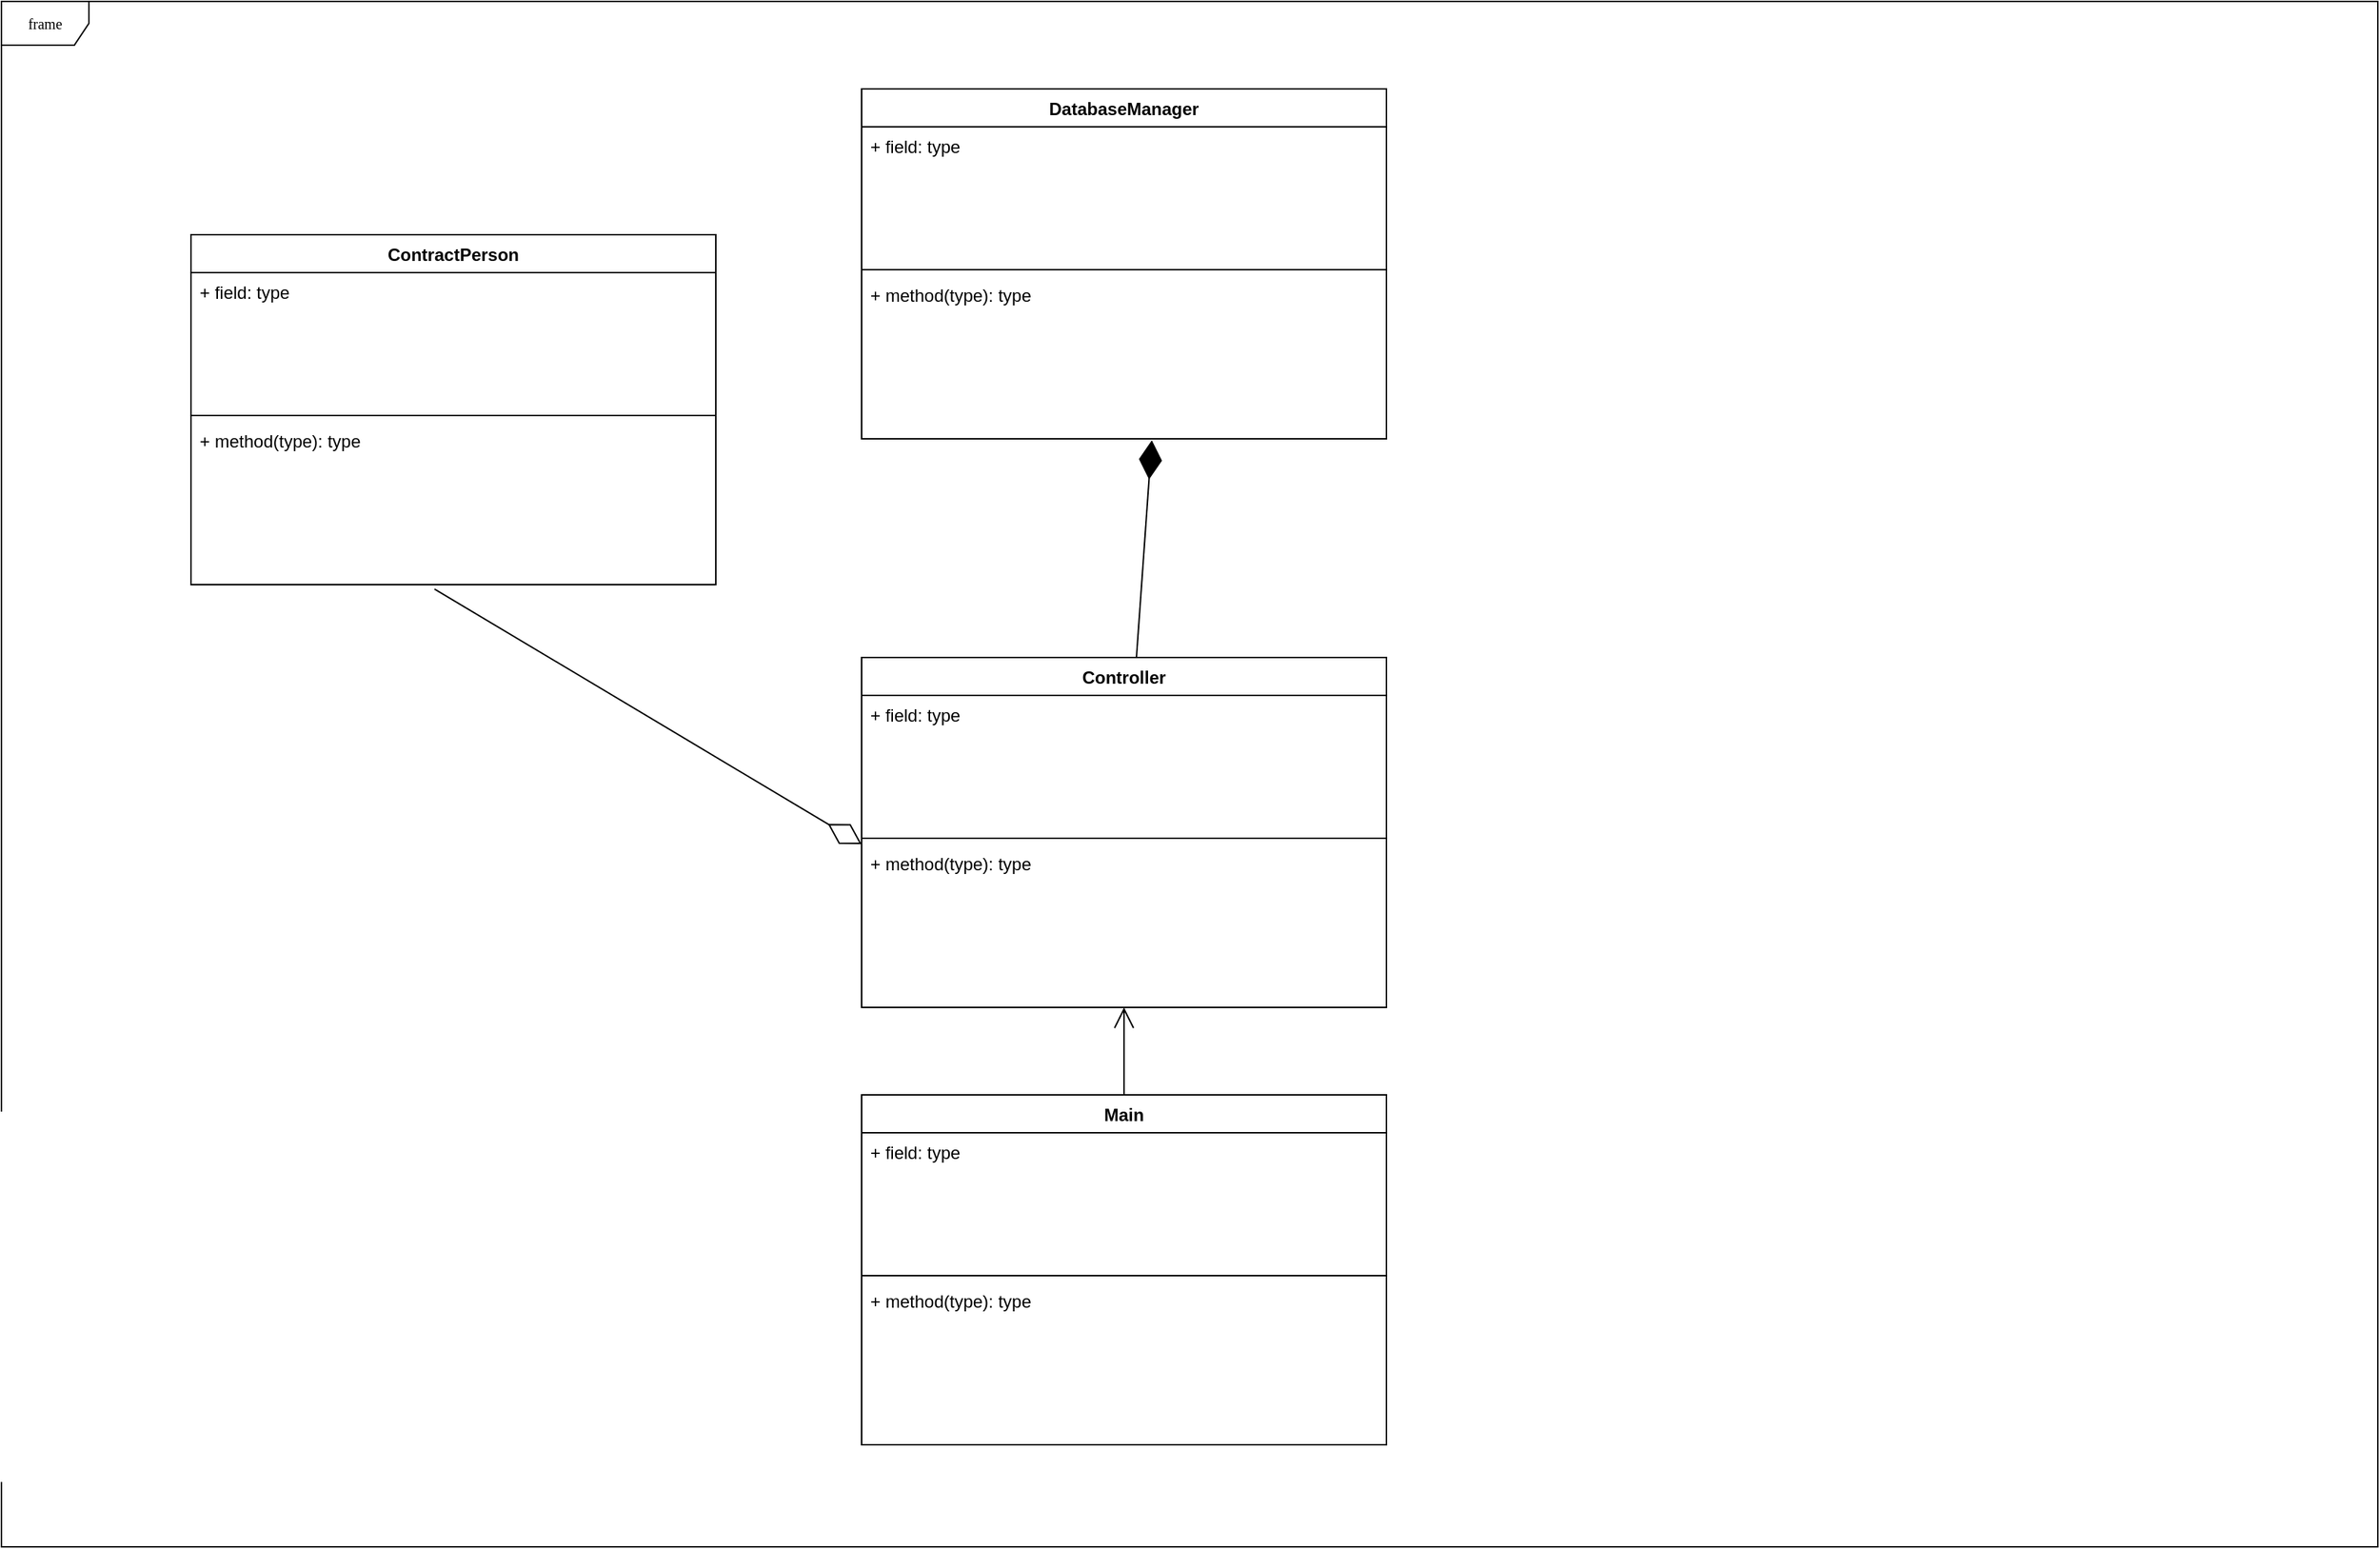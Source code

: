<mxfile version="11.0.1" type="github"><diagram name="Page-1" id="c4acf3e9-155e-7222-9cf6-157b1a14988f"><mxGraphModel dx="2942" dy="1124" grid="1" gridSize="10" guides="1" tooltips="1" connect="1" arrows="1" fold="1" page="1" pageScale="1" pageWidth="850" pageHeight="1100" background="#ffffff" math="0" shadow="0"><root><mxCell id="0"/><mxCell id="1" parent="0"/><mxCell id="17acba5748e5396b-1" value="frame" style="shape=umlFrame;whiteSpace=wrap;html=1;rounded=0;shadow=0;comic=0;labelBackgroundColor=none;strokeColor=#000000;strokeWidth=1;fillColor=#ffffff;fontFamily=Verdana;fontSize=10;fontColor=#000000;align=center;" parent="1" vertex="1"><mxGeometry x="30" y="20" width="1630" height="1060" as="geometry"/></mxCell><mxCell id="3Uqe1BacnNjltY_FLwAF-1" value="ContractPerson" style="swimlane;fontStyle=1;align=center;verticalAlign=top;childLayout=stackLayout;horizontal=1;startSize=26;horizontalStack=0;resizeParent=1;resizeParentMax=0;resizeLast=0;collapsible=1;marginBottom=0;" vertex="1" parent="1"><mxGeometry x="160" y="180" width="360" height="240" as="geometry"/></mxCell><mxCell id="3Uqe1BacnNjltY_FLwAF-2" value="+ field: type" style="text;strokeColor=none;fillColor=none;align=left;verticalAlign=top;spacingLeft=4;spacingRight=4;overflow=hidden;rotatable=0;points=[[0,0.5],[1,0.5]];portConstraint=eastwest;" vertex="1" parent="3Uqe1BacnNjltY_FLwAF-1"><mxGeometry y="26" width="360" height="94" as="geometry"/></mxCell><mxCell id="3Uqe1BacnNjltY_FLwAF-3" value="" style="line;strokeWidth=1;fillColor=none;align=left;verticalAlign=middle;spacingTop=-1;spacingLeft=3;spacingRight=3;rotatable=0;labelPosition=right;points=[];portConstraint=eastwest;" vertex="1" parent="3Uqe1BacnNjltY_FLwAF-1"><mxGeometry y="120" width="360" height="8" as="geometry"/></mxCell><mxCell id="3Uqe1BacnNjltY_FLwAF-4" value="+ method(type): type" style="text;strokeColor=none;fillColor=none;align=left;verticalAlign=top;spacingLeft=4;spacingRight=4;overflow=hidden;rotatable=0;points=[[0,0.5],[1,0.5]];portConstraint=eastwest;" vertex="1" parent="3Uqe1BacnNjltY_FLwAF-1"><mxGeometry y="128" width="360" height="112" as="geometry"/></mxCell><mxCell id="3Uqe1BacnNjltY_FLwAF-5" value="Main" style="swimlane;fontStyle=1;align=center;verticalAlign=top;childLayout=stackLayout;horizontal=1;startSize=26;horizontalStack=0;resizeParent=1;resizeParentMax=0;resizeLast=0;collapsible=1;marginBottom=0;" vertex="1" parent="1"><mxGeometry x="620" y="770" width="360" height="240" as="geometry"/></mxCell><mxCell id="3Uqe1BacnNjltY_FLwAF-6" value="+ field: type" style="text;strokeColor=none;fillColor=none;align=left;verticalAlign=top;spacingLeft=4;spacingRight=4;overflow=hidden;rotatable=0;points=[[0,0.5],[1,0.5]];portConstraint=eastwest;" vertex="1" parent="3Uqe1BacnNjltY_FLwAF-5"><mxGeometry y="26" width="360" height="94" as="geometry"/></mxCell><mxCell id="3Uqe1BacnNjltY_FLwAF-7" value="" style="line;strokeWidth=1;fillColor=none;align=left;verticalAlign=middle;spacingTop=-1;spacingLeft=3;spacingRight=3;rotatable=0;labelPosition=right;points=[];portConstraint=eastwest;" vertex="1" parent="3Uqe1BacnNjltY_FLwAF-5"><mxGeometry y="120" width="360" height="8" as="geometry"/></mxCell><mxCell id="3Uqe1BacnNjltY_FLwAF-8" value="+ method(type): type" style="text;strokeColor=none;fillColor=none;align=left;verticalAlign=top;spacingLeft=4;spacingRight=4;overflow=hidden;rotatable=0;points=[[0,0.5],[1,0.5]];portConstraint=eastwest;" vertex="1" parent="3Uqe1BacnNjltY_FLwAF-5"><mxGeometry y="128" width="360" height="112" as="geometry"/></mxCell><mxCell id="3Uqe1BacnNjltY_FLwAF-9" value="DatabaseManager" style="swimlane;fontStyle=1;align=center;verticalAlign=top;childLayout=stackLayout;horizontal=1;startSize=26;horizontalStack=0;resizeParent=1;resizeParentMax=0;resizeLast=0;collapsible=1;marginBottom=0;" vertex="1" parent="1"><mxGeometry x="620" y="80" width="360" height="240" as="geometry"/></mxCell><mxCell id="3Uqe1BacnNjltY_FLwAF-10" value="+ field: type" style="text;strokeColor=none;fillColor=none;align=left;verticalAlign=top;spacingLeft=4;spacingRight=4;overflow=hidden;rotatable=0;points=[[0,0.5],[1,0.5]];portConstraint=eastwest;" vertex="1" parent="3Uqe1BacnNjltY_FLwAF-9"><mxGeometry y="26" width="360" height="94" as="geometry"/></mxCell><mxCell id="3Uqe1BacnNjltY_FLwAF-11" value="" style="line;strokeWidth=1;fillColor=none;align=left;verticalAlign=middle;spacingTop=-1;spacingLeft=3;spacingRight=3;rotatable=0;labelPosition=right;points=[];portConstraint=eastwest;" vertex="1" parent="3Uqe1BacnNjltY_FLwAF-9"><mxGeometry y="120" width="360" height="8" as="geometry"/></mxCell><mxCell id="3Uqe1BacnNjltY_FLwAF-12" value="+ method(type): type" style="text;strokeColor=none;fillColor=none;align=left;verticalAlign=top;spacingLeft=4;spacingRight=4;overflow=hidden;rotatable=0;points=[[0,0.5],[1,0.5]];portConstraint=eastwest;" vertex="1" parent="3Uqe1BacnNjltY_FLwAF-9"><mxGeometry y="128" width="360" height="112" as="geometry"/></mxCell><mxCell id="3Uqe1BacnNjltY_FLwAF-13" value="Controller" style="swimlane;fontStyle=1;align=center;verticalAlign=top;childLayout=stackLayout;horizontal=1;startSize=26;horizontalStack=0;resizeParent=1;resizeParentMax=0;resizeLast=0;collapsible=1;marginBottom=0;" vertex="1" parent="1"><mxGeometry x="620" y="470" width="360" height="240" as="geometry"/></mxCell><mxCell id="3Uqe1BacnNjltY_FLwAF-14" value="+ field: type" style="text;strokeColor=none;fillColor=none;align=left;verticalAlign=top;spacingLeft=4;spacingRight=4;overflow=hidden;rotatable=0;points=[[0,0.5],[1,0.5]];portConstraint=eastwest;" vertex="1" parent="3Uqe1BacnNjltY_FLwAF-13"><mxGeometry y="26" width="360" height="94" as="geometry"/></mxCell><mxCell id="3Uqe1BacnNjltY_FLwAF-15" value="" style="line;strokeWidth=1;fillColor=none;align=left;verticalAlign=middle;spacingTop=-1;spacingLeft=3;spacingRight=3;rotatable=0;labelPosition=right;points=[];portConstraint=eastwest;" vertex="1" parent="3Uqe1BacnNjltY_FLwAF-13"><mxGeometry y="120" width="360" height="8" as="geometry"/></mxCell><mxCell id="3Uqe1BacnNjltY_FLwAF-16" value="+ method(type): type" style="text;strokeColor=none;fillColor=none;align=left;verticalAlign=top;spacingLeft=4;spacingRight=4;overflow=hidden;rotatable=0;points=[[0,0.5],[1,0.5]];portConstraint=eastwest;" vertex="1" parent="3Uqe1BacnNjltY_FLwAF-13"><mxGeometry y="128" width="360" height="112" as="geometry"/></mxCell><mxCell id="3Uqe1BacnNjltY_FLwAF-17" value="" style="endArrow=diamondThin;endFill=1;endSize=24;html=1;entryX=0.553;entryY=1.009;entryDx=0;entryDy=0;entryPerimeter=0;" edge="1" parent="1" source="3Uqe1BacnNjltY_FLwAF-13" target="3Uqe1BacnNjltY_FLwAF-12"><mxGeometry width="160" relative="1" as="geometry"><mxPoint x="450" y="480" as="sourcePoint"/><mxPoint x="610" y="480" as="targetPoint"/></mxGeometry></mxCell><mxCell id="3Uqe1BacnNjltY_FLwAF-18" value="" style="endArrow=open;endFill=1;endSize=12;html=1;exitX=0.5;exitY=0;exitDx=0;exitDy=0;" edge="1" parent="1" source="3Uqe1BacnNjltY_FLwAF-5" target="3Uqe1BacnNjltY_FLwAF-16"><mxGeometry width="160" relative="1" as="geometry"><mxPoint x="1070" y="720" as="sourcePoint"/><mxPoint x="1230" y="720" as="targetPoint"/></mxGeometry></mxCell><mxCell id="3Uqe1BacnNjltY_FLwAF-19" value="" style="endArrow=diamondThin;endFill=0;endSize=24;html=1;exitX=0.464;exitY=1.027;exitDx=0;exitDy=0;exitPerimeter=0;" edge="1" parent="1" source="3Uqe1BacnNjltY_FLwAF-4"><mxGeometry width="160" relative="1" as="geometry"><mxPoint x="390" y="650" as="sourcePoint"/><mxPoint x="620" y="598" as="targetPoint"/></mxGeometry></mxCell></root></mxGraphModel></diagram></mxfile>
